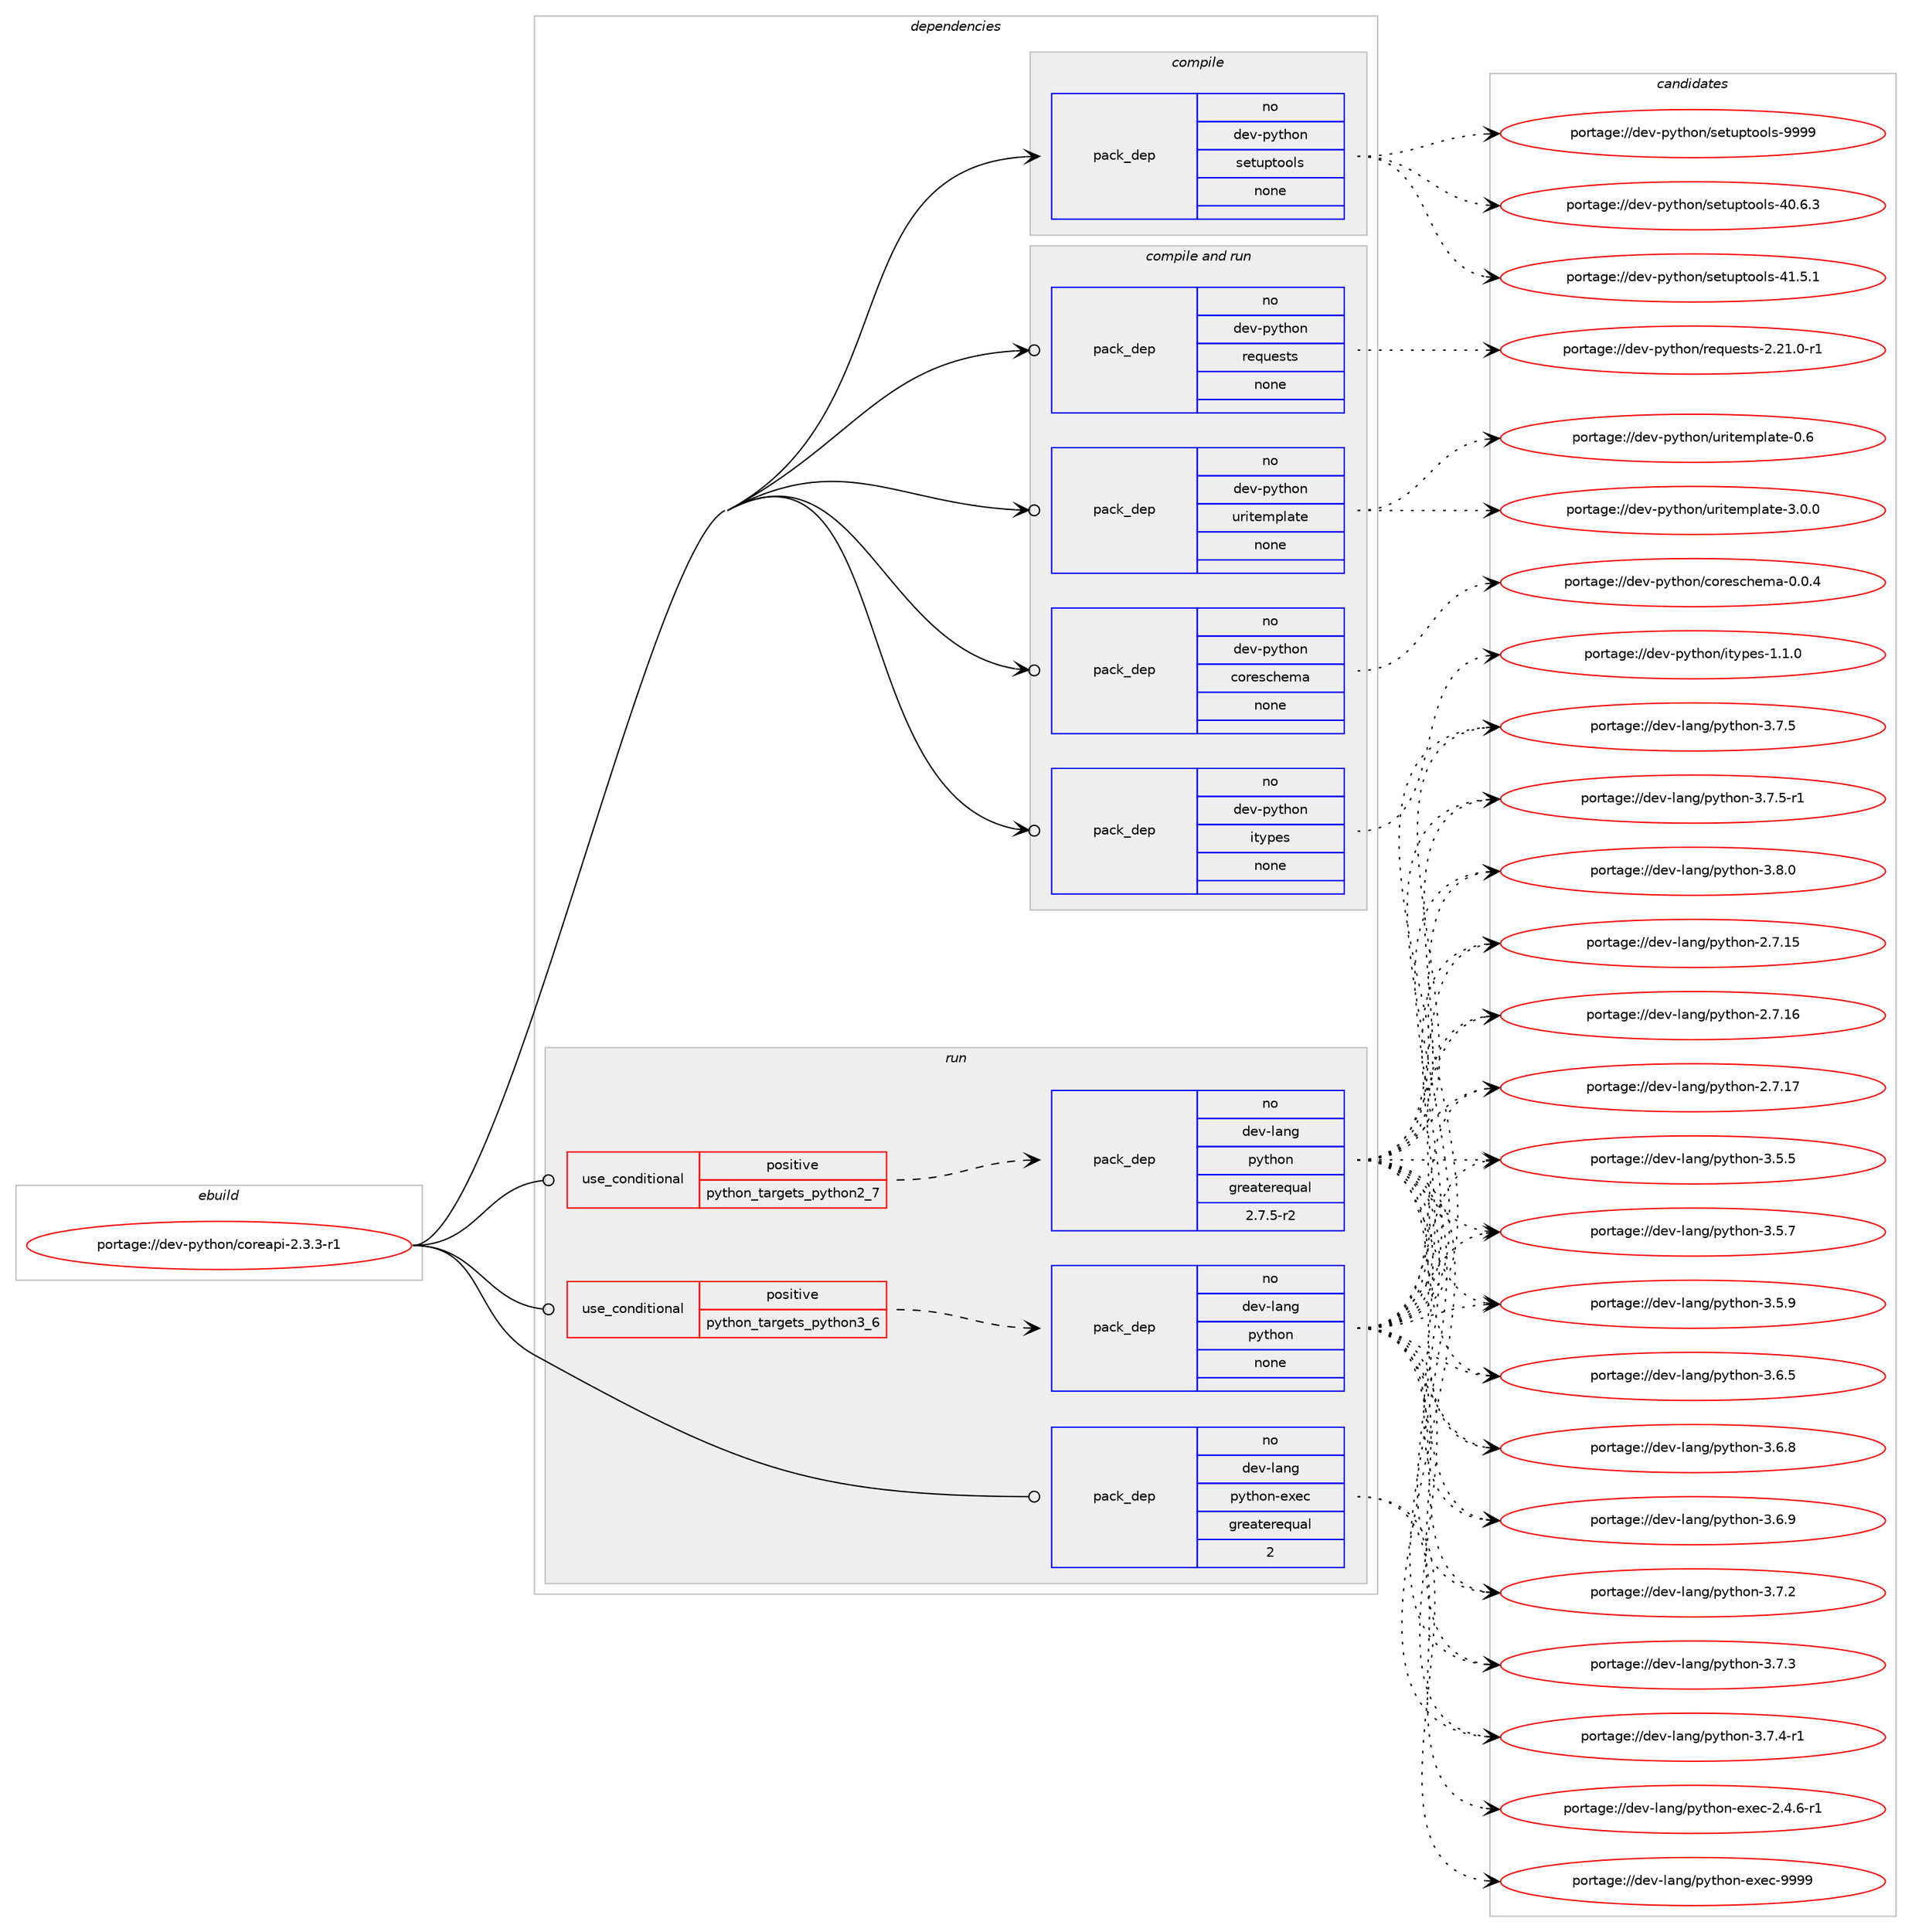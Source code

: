 digraph prolog {

# *************
# Graph options
# *************

newrank=true;
concentrate=true;
compound=true;
graph [rankdir=LR,fontname=Helvetica,fontsize=10,ranksep=1.5];#, ranksep=2.5, nodesep=0.2];
edge  [arrowhead=vee];
node  [fontname=Helvetica,fontsize=10];

# **********
# The ebuild
# **********

subgraph cluster_leftcol {
color=gray;
rank=same;
label=<<i>ebuild</i>>;
id [label="portage://dev-python/coreapi-2.3.3-r1", color=red, width=4, href="../dev-python/coreapi-2.3.3-r1.svg"];
}

# ****************
# The dependencies
# ****************

subgraph cluster_midcol {
color=gray;
label=<<i>dependencies</i>>;
subgraph cluster_compile {
fillcolor="#eeeeee";
style=filled;
label=<<i>compile</i>>;
subgraph pack104458 {
dependency134958 [label=<<TABLE BORDER="0" CELLBORDER="1" CELLSPACING="0" CELLPADDING="4" WIDTH="220"><TR><TD ROWSPAN="6" CELLPADDING="30">pack_dep</TD></TR><TR><TD WIDTH="110">no</TD></TR><TR><TD>dev-python</TD></TR><TR><TD>setuptools</TD></TR><TR><TD>none</TD></TR><TR><TD></TD></TR></TABLE>>, shape=none, color=blue];
}
id:e -> dependency134958:w [weight=20,style="solid",arrowhead="vee"];
}
subgraph cluster_compileandrun {
fillcolor="#eeeeee";
style=filled;
label=<<i>compile and run</i>>;
subgraph pack104459 {
dependency134959 [label=<<TABLE BORDER="0" CELLBORDER="1" CELLSPACING="0" CELLPADDING="4" WIDTH="220"><TR><TD ROWSPAN="6" CELLPADDING="30">pack_dep</TD></TR><TR><TD WIDTH="110">no</TD></TR><TR><TD>dev-python</TD></TR><TR><TD>coreschema</TD></TR><TR><TD>none</TD></TR><TR><TD></TD></TR></TABLE>>, shape=none, color=blue];
}
id:e -> dependency134959:w [weight=20,style="solid",arrowhead="odotvee"];
subgraph pack104460 {
dependency134960 [label=<<TABLE BORDER="0" CELLBORDER="1" CELLSPACING="0" CELLPADDING="4" WIDTH="220"><TR><TD ROWSPAN="6" CELLPADDING="30">pack_dep</TD></TR><TR><TD WIDTH="110">no</TD></TR><TR><TD>dev-python</TD></TR><TR><TD>itypes</TD></TR><TR><TD>none</TD></TR><TR><TD></TD></TR></TABLE>>, shape=none, color=blue];
}
id:e -> dependency134960:w [weight=20,style="solid",arrowhead="odotvee"];
subgraph pack104461 {
dependency134961 [label=<<TABLE BORDER="0" CELLBORDER="1" CELLSPACING="0" CELLPADDING="4" WIDTH="220"><TR><TD ROWSPAN="6" CELLPADDING="30">pack_dep</TD></TR><TR><TD WIDTH="110">no</TD></TR><TR><TD>dev-python</TD></TR><TR><TD>requests</TD></TR><TR><TD>none</TD></TR><TR><TD></TD></TR></TABLE>>, shape=none, color=blue];
}
id:e -> dependency134961:w [weight=20,style="solid",arrowhead="odotvee"];
subgraph pack104462 {
dependency134962 [label=<<TABLE BORDER="0" CELLBORDER="1" CELLSPACING="0" CELLPADDING="4" WIDTH="220"><TR><TD ROWSPAN="6" CELLPADDING="30">pack_dep</TD></TR><TR><TD WIDTH="110">no</TD></TR><TR><TD>dev-python</TD></TR><TR><TD>uritemplate</TD></TR><TR><TD>none</TD></TR><TR><TD></TD></TR></TABLE>>, shape=none, color=blue];
}
id:e -> dependency134962:w [weight=20,style="solid",arrowhead="odotvee"];
}
subgraph cluster_run {
fillcolor="#eeeeee";
style=filled;
label=<<i>run</i>>;
subgraph cond27190 {
dependency134963 [label=<<TABLE BORDER="0" CELLBORDER="1" CELLSPACING="0" CELLPADDING="4"><TR><TD ROWSPAN="3" CELLPADDING="10">use_conditional</TD></TR><TR><TD>positive</TD></TR><TR><TD>python_targets_python2_7</TD></TR></TABLE>>, shape=none, color=red];
subgraph pack104463 {
dependency134964 [label=<<TABLE BORDER="0" CELLBORDER="1" CELLSPACING="0" CELLPADDING="4" WIDTH="220"><TR><TD ROWSPAN="6" CELLPADDING="30">pack_dep</TD></TR><TR><TD WIDTH="110">no</TD></TR><TR><TD>dev-lang</TD></TR><TR><TD>python</TD></TR><TR><TD>greaterequal</TD></TR><TR><TD>2.7.5-r2</TD></TR></TABLE>>, shape=none, color=blue];
}
dependency134963:e -> dependency134964:w [weight=20,style="dashed",arrowhead="vee"];
}
id:e -> dependency134963:w [weight=20,style="solid",arrowhead="odot"];
subgraph cond27191 {
dependency134965 [label=<<TABLE BORDER="0" CELLBORDER="1" CELLSPACING="0" CELLPADDING="4"><TR><TD ROWSPAN="3" CELLPADDING="10">use_conditional</TD></TR><TR><TD>positive</TD></TR><TR><TD>python_targets_python3_6</TD></TR></TABLE>>, shape=none, color=red];
subgraph pack104464 {
dependency134966 [label=<<TABLE BORDER="0" CELLBORDER="1" CELLSPACING="0" CELLPADDING="4" WIDTH="220"><TR><TD ROWSPAN="6" CELLPADDING="30">pack_dep</TD></TR><TR><TD WIDTH="110">no</TD></TR><TR><TD>dev-lang</TD></TR><TR><TD>python</TD></TR><TR><TD>none</TD></TR><TR><TD></TD></TR></TABLE>>, shape=none, color=blue];
}
dependency134965:e -> dependency134966:w [weight=20,style="dashed",arrowhead="vee"];
}
id:e -> dependency134965:w [weight=20,style="solid",arrowhead="odot"];
subgraph pack104465 {
dependency134967 [label=<<TABLE BORDER="0" CELLBORDER="1" CELLSPACING="0" CELLPADDING="4" WIDTH="220"><TR><TD ROWSPAN="6" CELLPADDING="30">pack_dep</TD></TR><TR><TD WIDTH="110">no</TD></TR><TR><TD>dev-lang</TD></TR><TR><TD>python-exec</TD></TR><TR><TD>greaterequal</TD></TR><TR><TD>2</TD></TR></TABLE>>, shape=none, color=blue];
}
id:e -> dependency134967:w [weight=20,style="solid",arrowhead="odot"];
}
}

# **************
# The candidates
# **************

subgraph cluster_choices {
rank=same;
color=gray;
label=<<i>candidates</i>>;

subgraph choice104458 {
color=black;
nodesep=1;
choiceportage100101118451121211161041111104711510111611711211611111110811545524846544651 [label="portage://dev-python/setuptools-40.6.3", color=red, width=4,href="../dev-python/setuptools-40.6.3.svg"];
choiceportage100101118451121211161041111104711510111611711211611111110811545524946534649 [label="portage://dev-python/setuptools-41.5.1", color=red, width=4,href="../dev-python/setuptools-41.5.1.svg"];
choiceportage10010111845112121116104111110471151011161171121161111111081154557575757 [label="portage://dev-python/setuptools-9999", color=red, width=4,href="../dev-python/setuptools-9999.svg"];
dependency134958:e -> choiceportage100101118451121211161041111104711510111611711211611111110811545524846544651:w [style=dotted,weight="100"];
dependency134958:e -> choiceportage100101118451121211161041111104711510111611711211611111110811545524946534649:w [style=dotted,weight="100"];
dependency134958:e -> choiceportage10010111845112121116104111110471151011161171121161111111081154557575757:w [style=dotted,weight="100"];
}
subgraph choice104459 {
color=black;
nodesep=1;
choiceportage1001011184511212111610411111047991111141011159910410110997454846484652 [label="portage://dev-python/coreschema-0.0.4", color=red, width=4,href="../dev-python/coreschema-0.0.4.svg"];
dependency134959:e -> choiceportage1001011184511212111610411111047991111141011159910410110997454846484652:w [style=dotted,weight="100"];
}
subgraph choice104460 {
color=black;
nodesep=1;
choiceportage1001011184511212111610411111047105116121112101115454946494648 [label="portage://dev-python/itypes-1.1.0", color=red, width=4,href="../dev-python/itypes-1.1.0.svg"];
dependency134960:e -> choiceportage1001011184511212111610411111047105116121112101115454946494648:w [style=dotted,weight="100"];
}
subgraph choice104461 {
color=black;
nodesep=1;
choiceportage1001011184511212111610411111047114101113117101115116115455046504946484511449 [label="portage://dev-python/requests-2.21.0-r1", color=red, width=4,href="../dev-python/requests-2.21.0-r1.svg"];
dependency134961:e -> choiceportage1001011184511212111610411111047114101113117101115116115455046504946484511449:w [style=dotted,weight="100"];
}
subgraph choice104462 {
color=black;
nodesep=1;
choiceportage10010111845112121116104111110471171141051161011091121089711610145484654 [label="portage://dev-python/uritemplate-0.6", color=red, width=4,href="../dev-python/uritemplate-0.6.svg"];
choiceportage100101118451121211161041111104711711410511610110911210897116101455146484648 [label="portage://dev-python/uritemplate-3.0.0", color=red, width=4,href="../dev-python/uritemplate-3.0.0.svg"];
dependency134962:e -> choiceportage10010111845112121116104111110471171141051161011091121089711610145484654:w [style=dotted,weight="100"];
dependency134962:e -> choiceportage100101118451121211161041111104711711410511610110911210897116101455146484648:w [style=dotted,weight="100"];
}
subgraph choice104463 {
color=black;
nodesep=1;
choiceportage10010111845108971101034711212111610411111045504655464953 [label="portage://dev-lang/python-2.7.15", color=red, width=4,href="../dev-lang/python-2.7.15.svg"];
choiceportage10010111845108971101034711212111610411111045504655464954 [label="portage://dev-lang/python-2.7.16", color=red, width=4,href="../dev-lang/python-2.7.16.svg"];
choiceportage10010111845108971101034711212111610411111045504655464955 [label="portage://dev-lang/python-2.7.17", color=red, width=4,href="../dev-lang/python-2.7.17.svg"];
choiceportage100101118451089711010347112121116104111110455146534653 [label="portage://dev-lang/python-3.5.5", color=red, width=4,href="../dev-lang/python-3.5.5.svg"];
choiceportage100101118451089711010347112121116104111110455146534655 [label="portage://dev-lang/python-3.5.7", color=red, width=4,href="../dev-lang/python-3.5.7.svg"];
choiceportage100101118451089711010347112121116104111110455146534657 [label="portage://dev-lang/python-3.5.9", color=red, width=4,href="../dev-lang/python-3.5.9.svg"];
choiceportage100101118451089711010347112121116104111110455146544653 [label="portage://dev-lang/python-3.6.5", color=red, width=4,href="../dev-lang/python-3.6.5.svg"];
choiceportage100101118451089711010347112121116104111110455146544656 [label="portage://dev-lang/python-3.6.8", color=red, width=4,href="../dev-lang/python-3.6.8.svg"];
choiceportage100101118451089711010347112121116104111110455146544657 [label="portage://dev-lang/python-3.6.9", color=red, width=4,href="../dev-lang/python-3.6.9.svg"];
choiceportage100101118451089711010347112121116104111110455146554650 [label="portage://dev-lang/python-3.7.2", color=red, width=4,href="../dev-lang/python-3.7.2.svg"];
choiceportage100101118451089711010347112121116104111110455146554651 [label="portage://dev-lang/python-3.7.3", color=red, width=4,href="../dev-lang/python-3.7.3.svg"];
choiceportage1001011184510897110103471121211161041111104551465546524511449 [label="portage://dev-lang/python-3.7.4-r1", color=red, width=4,href="../dev-lang/python-3.7.4-r1.svg"];
choiceportage100101118451089711010347112121116104111110455146554653 [label="portage://dev-lang/python-3.7.5", color=red, width=4,href="../dev-lang/python-3.7.5.svg"];
choiceportage1001011184510897110103471121211161041111104551465546534511449 [label="portage://dev-lang/python-3.7.5-r1", color=red, width=4,href="../dev-lang/python-3.7.5-r1.svg"];
choiceportage100101118451089711010347112121116104111110455146564648 [label="portage://dev-lang/python-3.8.0", color=red, width=4,href="../dev-lang/python-3.8.0.svg"];
dependency134964:e -> choiceportage10010111845108971101034711212111610411111045504655464953:w [style=dotted,weight="100"];
dependency134964:e -> choiceportage10010111845108971101034711212111610411111045504655464954:w [style=dotted,weight="100"];
dependency134964:e -> choiceportage10010111845108971101034711212111610411111045504655464955:w [style=dotted,weight="100"];
dependency134964:e -> choiceportage100101118451089711010347112121116104111110455146534653:w [style=dotted,weight="100"];
dependency134964:e -> choiceportage100101118451089711010347112121116104111110455146534655:w [style=dotted,weight="100"];
dependency134964:e -> choiceportage100101118451089711010347112121116104111110455146534657:w [style=dotted,weight="100"];
dependency134964:e -> choiceportage100101118451089711010347112121116104111110455146544653:w [style=dotted,weight="100"];
dependency134964:e -> choiceportage100101118451089711010347112121116104111110455146544656:w [style=dotted,weight="100"];
dependency134964:e -> choiceportage100101118451089711010347112121116104111110455146544657:w [style=dotted,weight="100"];
dependency134964:e -> choiceportage100101118451089711010347112121116104111110455146554650:w [style=dotted,weight="100"];
dependency134964:e -> choiceportage100101118451089711010347112121116104111110455146554651:w [style=dotted,weight="100"];
dependency134964:e -> choiceportage1001011184510897110103471121211161041111104551465546524511449:w [style=dotted,weight="100"];
dependency134964:e -> choiceportage100101118451089711010347112121116104111110455146554653:w [style=dotted,weight="100"];
dependency134964:e -> choiceportage1001011184510897110103471121211161041111104551465546534511449:w [style=dotted,weight="100"];
dependency134964:e -> choiceportage100101118451089711010347112121116104111110455146564648:w [style=dotted,weight="100"];
}
subgraph choice104464 {
color=black;
nodesep=1;
choiceportage10010111845108971101034711212111610411111045504655464953 [label="portage://dev-lang/python-2.7.15", color=red, width=4,href="../dev-lang/python-2.7.15.svg"];
choiceportage10010111845108971101034711212111610411111045504655464954 [label="portage://dev-lang/python-2.7.16", color=red, width=4,href="../dev-lang/python-2.7.16.svg"];
choiceportage10010111845108971101034711212111610411111045504655464955 [label="portage://dev-lang/python-2.7.17", color=red, width=4,href="../dev-lang/python-2.7.17.svg"];
choiceportage100101118451089711010347112121116104111110455146534653 [label="portage://dev-lang/python-3.5.5", color=red, width=4,href="../dev-lang/python-3.5.5.svg"];
choiceportage100101118451089711010347112121116104111110455146534655 [label="portage://dev-lang/python-3.5.7", color=red, width=4,href="../dev-lang/python-3.5.7.svg"];
choiceportage100101118451089711010347112121116104111110455146534657 [label="portage://dev-lang/python-3.5.9", color=red, width=4,href="../dev-lang/python-3.5.9.svg"];
choiceportage100101118451089711010347112121116104111110455146544653 [label="portage://dev-lang/python-3.6.5", color=red, width=4,href="../dev-lang/python-3.6.5.svg"];
choiceportage100101118451089711010347112121116104111110455146544656 [label="portage://dev-lang/python-3.6.8", color=red, width=4,href="../dev-lang/python-3.6.8.svg"];
choiceportage100101118451089711010347112121116104111110455146544657 [label="portage://dev-lang/python-3.6.9", color=red, width=4,href="../dev-lang/python-3.6.9.svg"];
choiceportage100101118451089711010347112121116104111110455146554650 [label="portage://dev-lang/python-3.7.2", color=red, width=4,href="../dev-lang/python-3.7.2.svg"];
choiceportage100101118451089711010347112121116104111110455146554651 [label="portage://dev-lang/python-3.7.3", color=red, width=4,href="../dev-lang/python-3.7.3.svg"];
choiceportage1001011184510897110103471121211161041111104551465546524511449 [label="portage://dev-lang/python-3.7.4-r1", color=red, width=4,href="../dev-lang/python-3.7.4-r1.svg"];
choiceportage100101118451089711010347112121116104111110455146554653 [label="portage://dev-lang/python-3.7.5", color=red, width=4,href="../dev-lang/python-3.7.5.svg"];
choiceportage1001011184510897110103471121211161041111104551465546534511449 [label="portage://dev-lang/python-3.7.5-r1", color=red, width=4,href="../dev-lang/python-3.7.5-r1.svg"];
choiceportage100101118451089711010347112121116104111110455146564648 [label="portage://dev-lang/python-3.8.0", color=red, width=4,href="../dev-lang/python-3.8.0.svg"];
dependency134966:e -> choiceportage10010111845108971101034711212111610411111045504655464953:w [style=dotted,weight="100"];
dependency134966:e -> choiceportage10010111845108971101034711212111610411111045504655464954:w [style=dotted,weight="100"];
dependency134966:e -> choiceportage10010111845108971101034711212111610411111045504655464955:w [style=dotted,weight="100"];
dependency134966:e -> choiceportage100101118451089711010347112121116104111110455146534653:w [style=dotted,weight="100"];
dependency134966:e -> choiceportage100101118451089711010347112121116104111110455146534655:w [style=dotted,weight="100"];
dependency134966:e -> choiceportage100101118451089711010347112121116104111110455146534657:w [style=dotted,weight="100"];
dependency134966:e -> choiceportage100101118451089711010347112121116104111110455146544653:w [style=dotted,weight="100"];
dependency134966:e -> choiceportage100101118451089711010347112121116104111110455146544656:w [style=dotted,weight="100"];
dependency134966:e -> choiceportage100101118451089711010347112121116104111110455146544657:w [style=dotted,weight="100"];
dependency134966:e -> choiceportage100101118451089711010347112121116104111110455146554650:w [style=dotted,weight="100"];
dependency134966:e -> choiceportage100101118451089711010347112121116104111110455146554651:w [style=dotted,weight="100"];
dependency134966:e -> choiceportage1001011184510897110103471121211161041111104551465546524511449:w [style=dotted,weight="100"];
dependency134966:e -> choiceportage100101118451089711010347112121116104111110455146554653:w [style=dotted,weight="100"];
dependency134966:e -> choiceportage1001011184510897110103471121211161041111104551465546534511449:w [style=dotted,weight="100"];
dependency134966:e -> choiceportage100101118451089711010347112121116104111110455146564648:w [style=dotted,weight="100"];
}
subgraph choice104465 {
color=black;
nodesep=1;
choiceportage10010111845108971101034711212111610411111045101120101994550465246544511449 [label="portage://dev-lang/python-exec-2.4.6-r1", color=red, width=4,href="../dev-lang/python-exec-2.4.6-r1.svg"];
choiceportage10010111845108971101034711212111610411111045101120101994557575757 [label="portage://dev-lang/python-exec-9999", color=red, width=4,href="../dev-lang/python-exec-9999.svg"];
dependency134967:e -> choiceportage10010111845108971101034711212111610411111045101120101994550465246544511449:w [style=dotted,weight="100"];
dependency134967:e -> choiceportage10010111845108971101034711212111610411111045101120101994557575757:w [style=dotted,weight="100"];
}
}

}
